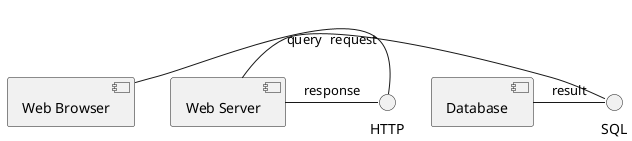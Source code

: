 @startuml
component "Web Browser" as browser
component "Web Server" as server
component "Database" as db

interface "HTTP" as http
interface "SQL" as sql

browser - http : request
server - http : response
server - sql : query
db - sql : result

@enduml
